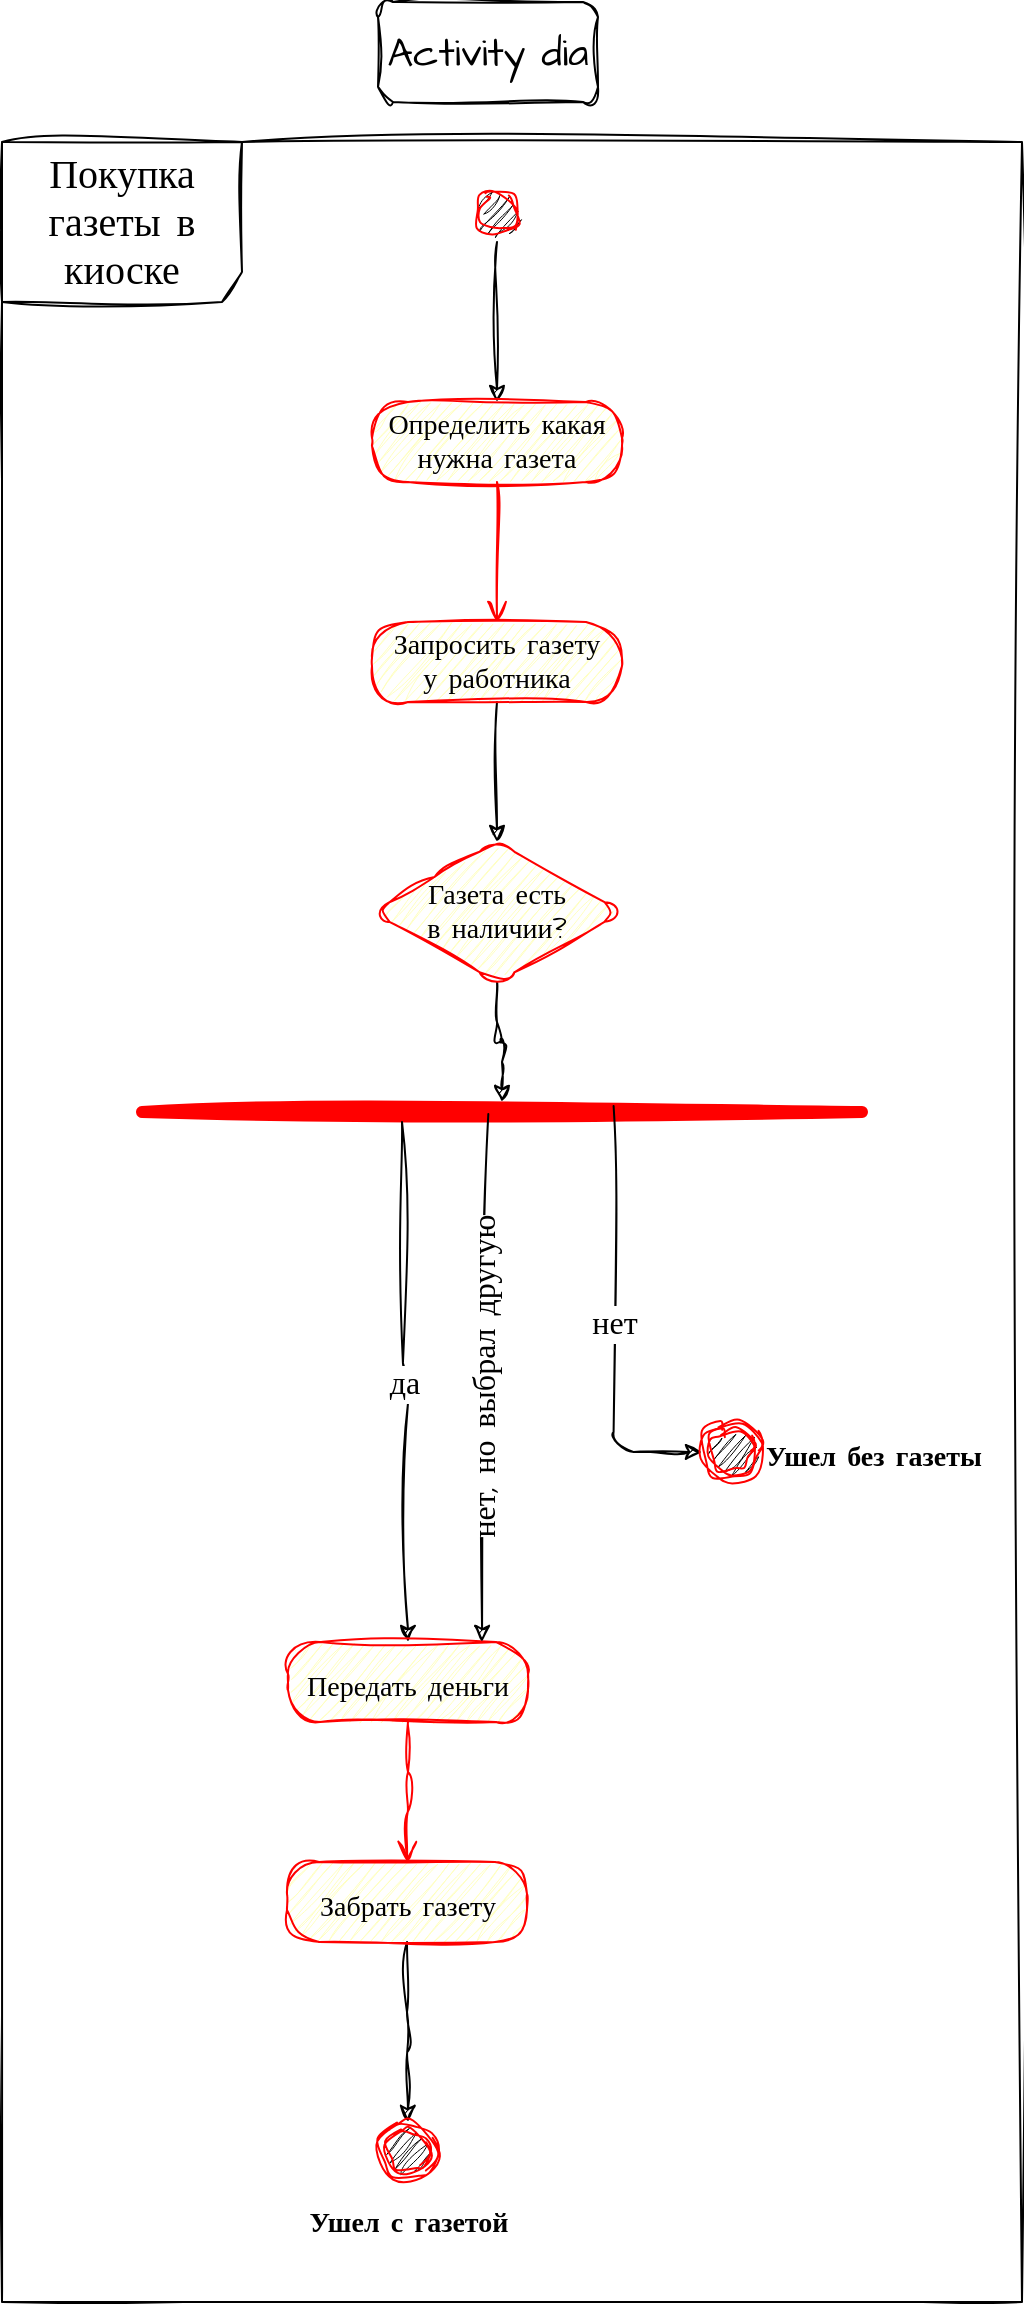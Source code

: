 <mxfile version="21.6.9" type="device">
  <diagram name="Page-1" id="e7e014a7-5840-1c2e-5031-d8a46d1fe8dd">
    <mxGraphModel dx="1434" dy="758" grid="1" gridSize="10" guides="1" tooltips="1" connect="1" arrows="1" fold="1" page="1" pageScale="1" pageWidth="1169" pageHeight="826" background="none" math="0" shadow="0">
      <root>
        <mxCell id="0" />
        <mxCell id="1" parent="0" />
        <mxCell id="AZ-Iu0RGPhUAXG2XTJTu-42" value="Покупка газеты в киоске" style="shape=umlFrame;whiteSpace=wrap;html=1;pointerEvents=0;hachureGap=4;fontFamily=Architects Daughter;fontSource=https%3A%2F%2Ffonts.googleapis.com%2Fcss%3Ffamily%3DArchitects%2BDaughter;fontSize=20;width=120;height=80;rounded=1;sketch=1;curveFitting=1;jiggle=2;" vertex="1" parent="1">
          <mxGeometry x="80" y="80" width="510" height="1080" as="geometry" />
        </mxCell>
        <mxCell id="AZ-Iu0RGPhUAXG2XTJTu-49" value="" style="edgeStyle=orthogonalEdgeStyle;rounded=1;hachureGap=4;orthogonalLoop=1;jettySize=auto;html=1;fontFamily=Architects Daughter;fontSource=https%3A%2F%2Ffonts.googleapis.com%2Fcss%3Ffamily%3DArchitects%2BDaughter;fontSize=16;sketch=1;curveFitting=1;jiggle=2;" edge="1" parent="1" source="AZ-Iu0RGPhUAXG2XTJTu-43" target="AZ-Iu0RGPhUAXG2XTJTu-45">
          <mxGeometry relative="1" as="geometry" />
        </mxCell>
        <mxCell id="AZ-Iu0RGPhUAXG2XTJTu-43" value="" style="ellipse;html=1;shape=startState;fillColor=#000000;strokeColor=#ff0000;hachureGap=4;fontFamily=Architects Daughter;fontSource=https%3A%2F%2Ffonts.googleapis.com%2Fcss%3Ffamily%3DArchitects%2BDaughter;fontSize=20;rounded=1;sketch=1;curveFitting=1;jiggle=2;" vertex="1" parent="1">
          <mxGeometry x="312.5" y="100" width="30" height="30" as="geometry" />
        </mxCell>
        <mxCell id="AZ-Iu0RGPhUAXG2XTJTu-45" value="Определить какая нужна газета" style="rounded=1;whiteSpace=wrap;html=1;arcSize=45;fontColor=#000000;fillColor=#ffffc0;strokeColor=#ff0000;hachureGap=4;fontFamily=Architects Daughter;fontSource=https%3A%2F%2Ffonts.googleapis.com%2Fcss%3Ffamily%3DArchitects%2BDaughter;fontSize=14;sketch=1;curveFitting=1;jiggle=2;" vertex="1" parent="1">
          <mxGeometry x="265" y="210" width="125" height="40" as="geometry" />
        </mxCell>
        <mxCell id="AZ-Iu0RGPhUAXG2XTJTu-46" value="" style="edgeStyle=orthogonalEdgeStyle;html=1;verticalAlign=bottom;endArrow=open;endSize=8;strokeColor=#ff0000;rounded=1;hachureGap=4;fontFamily=Architects Daughter;fontSource=https%3A%2F%2Ffonts.googleapis.com%2Fcss%3Ffamily%3DArchitects%2BDaughter;fontSize=16;entryX=0.5;entryY=0;entryDx=0;entryDy=0;sketch=1;curveFitting=1;jiggle=2;" edge="1" source="AZ-Iu0RGPhUAXG2XTJTu-45" parent="1" target="AZ-Iu0RGPhUAXG2XTJTu-48">
          <mxGeometry relative="1" as="geometry">
            <mxPoint x="325" y="310" as="targetPoint" />
          </mxGeometry>
        </mxCell>
        <mxCell id="AZ-Iu0RGPhUAXG2XTJTu-58" value="" style="edgeStyle=orthogonalEdgeStyle;rounded=1;hachureGap=4;orthogonalLoop=1;jettySize=auto;html=1;fontFamily=Architects Daughter;fontSource=https%3A%2F%2Ffonts.googleapis.com%2Fcss%3Ffamily%3DArchitects%2BDaughter;fontSize=16;sketch=1;curveFitting=1;jiggle=2;" edge="1" parent="1" source="AZ-Iu0RGPhUAXG2XTJTu-48" target="AZ-Iu0RGPhUAXG2XTJTu-55">
          <mxGeometry relative="1" as="geometry" />
        </mxCell>
        <mxCell id="AZ-Iu0RGPhUAXG2XTJTu-48" value="Запросить газету&lt;br&gt;у работника" style="rounded=1;whiteSpace=wrap;html=1;arcSize=45;fontColor=#000000;fillColor=#ffffc0;strokeColor=#ff0000;hachureGap=4;fontFamily=Architects Daughter;fontSource=https%3A%2F%2Ffonts.googleapis.com%2Fcss%3Ffamily%3DArchitects%2BDaughter;fontSize=14;sketch=1;curveFitting=1;jiggle=2;" vertex="1" parent="1">
          <mxGeometry x="265" y="320" width="125" height="40" as="geometry" />
        </mxCell>
        <mxCell id="AZ-Iu0RGPhUAXG2XTJTu-61" value="" style="edgeStyle=orthogonalEdgeStyle;rounded=1;hachureGap=4;orthogonalLoop=1;jettySize=auto;html=1;fontFamily=Architects Daughter;fontSource=https%3A%2F%2Ffonts.googleapis.com%2Fcss%3Ffamily%3DArchitects%2BDaughter;fontSize=16;sketch=1;curveFitting=1;jiggle=2;" edge="1" parent="1" source="AZ-Iu0RGPhUAXG2XTJTu-55" target="AZ-Iu0RGPhUAXG2XTJTu-59">
          <mxGeometry relative="1" as="geometry" />
        </mxCell>
        <mxCell id="AZ-Iu0RGPhUAXG2XTJTu-55" value="Газета есть&lt;br style=&quot;font-size: 14px;&quot;&gt;в наличии?" style="rhombus;whiteSpace=wrap;html=1;fontColor=#000000;fillColor=#ffffc0;strokeColor=#ff0000;hachureGap=4;fontFamily=Architects Daughter;fontSource=https%3A%2F%2Ffonts.googleapis.com%2Fcss%3Ffamily%3DArchitects%2BDaughter;fontSize=14;rounded=1;sketch=1;curveFitting=1;jiggle=2;" vertex="1" parent="1">
          <mxGeometry x="265" y="430" width="125" height="70" as="geometry" />
        </mxCell>
        <mxCell id="AZ-Iu0RGPhUAXG2XTJTu-59" value="" style="shape=line;html=1;strokeWidth=6;strokeColor=#ff0000;hachureGap=4;fontFamily=Architects Daughter;fontSource=https%3A%2F%2Ffonts.googleapis.com%2Fcss%3Ffamily%3DArchitects%2BDaughter;fontSize=20;rounded=1;sketch=1;curveFitting=1;jiggle=2;" vertex="1" parent="1">
          <mxGeometry x="150" y="560" width="360" height="10" as="geometry" />
        </mxCell>
        <mxCell id="AZ-Iu0RGPhUAXG2XTJTu-64" value="нет" style="rounded=1;hachureGap=4;orthogonalLoop=1;jettySize=auto;html=1;fontFamily=Architects Daughter;fontSource=https%3A%2F%2Ffonts.googleapis.com%2Fcss%3Ffamily%3DArchitects%2BDaughter;fontSize=16;exitX=0.655;exitY=0.2;exitDx=0;exitDy=0;exitPerimeter=0;sketch=1;curveFitting=1;jiggle=2;entryX=0;entryY=0.5;entryDx=0;entryDy=0;edgeStyle=orthogonalEdgeStyle;" edge="1" parent="1" source="AZ-Iu0RGPhUAXG2XTJTu-59" target="AZ-Iu0RGPhUAXG2XTJTu-66">
          <mxGeometry relative="1" as="geometry">
            <mxPoint x="360" y="640" as="targetPoint" />
            <mxPoint x="360" y="570" as="sourcePoint" />
          </mxGeometry>
        </mxCell>
        <mxCell id="AZ-Iu0RGPhUAXG2XTJTu-65" value="да" style="edgeStyle=orthogonalEdgeStyle;rounded=1;hachureGap=4;orthogonalLoop=1;jettySize=auto;html=1;fontFamily=Architects Daughter;fontSource=https%3A%2F%2Ffonts.googleapis.com%2Fcss%3Ffamily%3DArchitects%2BDaughter;fontSize=16;exitX=0.655;exitY=0.2;exitDx=0;exitDy=0;exitPerimeter=0;entryX=0.5;entryY=0;entryDx=0;entryDy=0;sketch=1;curveFitting=1;jiggle=2;" edge="1" parent="1" target="AZ-Iu0RGPhUAXG2XTJTu-68">
          <mxGeometry relative="1" as="geometry">
            <mxPoint x="281" y="640" as="targetPoint" />
            <mxPoint x="280" y="570" as="sourcePoint" />
            <Array as="points" />
          </mxGeometry>
        </mxCell>
        <mxCell id="AZ-Iu0RGPhUAXG2XTJTu-66" value="&lt;font style=&quot;font-size: 14px;&quot;&gt;&lt;b&gt;Ушел без газеты&lt;/b&gt;&lt;/font&gt;" style="ellipse;html=1;shape=endState;fillColor=#000000;strokeColor=#ff0000;hachureGap=4;fontFamily=Architects Daughter;fontSource=https%3A%2F%2Ffonts.googleapis.com%2Fcss%3Ffamily%3DArchitects%2BDaughter;fontSize=20;align=left;labelPosition=right;verticalLabelPosition=middle;verticalAlign=middle;rounded=1;sketch=1;curveFitting=1;jiggle=2;" vertex="1" parent="1">
          <mxGeometry x="430" y="720" width="30" height="30" as="geometry" />
        </mxCell>
        <mxCell id="AZ-Iu0RGPhUAXG2XTJTu-68" value="&lt;font style=&quot;font-size: 14px;&quot;&gt;Передать деньги&lt;/font&gt;" style="rounded=1;whiteSpace=wrap;html=1;arcSize=40;fontColor=#000000;fillColor=#ffffc0;strokeColor=#ff0000;hachureGap=4;fontFamily=Architects Daughter;fontSource=https%3A%2F%2Ffonts.googleapis.com%2Fcss%3Ffamily%3DArchitects%2BDaughter;fontSize=20;sketch=1;curveFitting=1;jiggle=2;" vertex="1" parent="1">
          <mxGeometry x="223" y="830" width="120" height="40" as="geometry" />
        </mxCell>
        <mxCell id="AZ-Iu0RGPhUAXG2XTJTu-69" value="" style="edgeStyle=orthogonalEdgeStyle;html=1;verticalAlign=bottom;endArrow=open;endSize=8;strokeColor=#ff0000;rounded=1;hachureGap=4;fontFamily=Architects Daughter;fontSource=https%3A%2F%2Ffonts.googleapis.com%2Fcss%3Ffamily%3DArchitects%2BDaughter;fontSize=16;entryX=0.5;entryY=0;entryDx=0;entryDy=0;sketch=1;curveFitting=1;jiggle=2;" edge="1" source="AZ-Iu0RGPhUAXG2XTJTu-68" parent="1" target="AZ-Iu0RGPhUAXG2XTJTu-70">
          <mxGeometry relative="1" as="geometry">
            <mxPoint x="283" y="930" as="targetPoint" />
          </mxGeometry>
        </mxCell>
        <mxCell id="AZ-Iu0RGPhUAXG2XTJTu-73" value="" style="edgeStyle=orthogonalEdgeStyle;rounded=1;hachureGap=4;orthogonalLoop=1;jettySize=auto;html=1;fontFamily=Architects Daughter;fontSource=https%3A%2F%2Ffonts.googleapis.com%2Fcss%3Ffamily%3DArchitects%2BDaughter;fontSize=16;sketch=1;curveFitting=1;jiggle=2;" edge="1" parent="1" source="AZ-Iu0RGPhUAXG2XTJTu-70" target="AZ-Iu0RGPhUAXG2XTJTu-72">
          <mxGeometry relative="1" as="geometry" />
        </mxCell>
        <mxCell id="AZ-Iu0RGPhUAXG2XTJTu-70" value="&lt;font style=&quot;font-size: 14px;&quot;&gt;Забрать газету&lt;/font&gt;" style="rounded=1;whiteSpace=wrap;html=1;arcSize=40;fontColor=#000000;fillColor=#ffffc0;strokeColor=#ff0000;hachureGap=4;fontFamily=Architects Daughter;fontSource=https%3A%2F%2Ffonts.googleapis.com%2Fcss%3Ffamily%3DArchitects%2BDaughter;fontSize=20;sketch=1;curveFitting=1;jiggle=2;" vertex="1" parent="1">
          <mxGeometry x="222.5" y="940" width="120" height="40" as="geometry" />
        </mxCell>
        <mxCell id="AZ-Iu0RGPhUAXG2XTJTu-72" value="&lt;font style=&quot;font-size: 14px;&quot;&gt;&lt;b&gt;Ушел с газетой&lt;/b&gt;&lt;/font&gt;" style="ellipse;html=1;shape=endState;fillColor=#000000;strokeColor=#ff0000;hachureGap=4;fontFamily=Architects Daughter;fontSource=https%3A%2F%2Ffonts.googleapis.com%2Fcss%3Ffamily%3DArchitects%2BDaughter;fontSize=20;labelPosition=center;verticalLabelPosition=bottom;align=center;verticalAlign=top;rounded=1;sketch=1;curveFitting=1;jiggle=2;" vertex="1" parent="1">
          <mxGeometry x="268" y="1070" width="30" height="30" as="geometry" />
        </mxCell>
        <mxCell id="AZ-Iu0RGPhUAXG2XTJTu-76" value="нет, но выбрал другую" style="rounded=1;hachureGap=4;orthogonalLoop=1;jettySize=auto;html=1;fontFamily=Architects Daughter;fontSource=https%3A%2F%2Ffonts.googleapis.com%2Fcss%3Ffamily%3DArchitects%2BDaughter;fontSize=16;exitX=0.481;exitY=0.6;exitDx=0;exitDy=0;exitPerimeter=0;entryX=0.808;entryY=0;entryDx=0;entryDy=0;entryPerimeter=0;horizontal=0;sketch=1;curveFitting=1;jiggle=2;" edge="1" parent="1" source="AZ-Iu0RGPhUAXG2XTJTu-59" target="AZ-Iu0RGPhUAXG2XTJTu-68">
          <mxGeometry relative="1" as="geometry">
            <mxPoint x="324.5" y="730" as="targetPoint" />
            <mxPoint x="321.5" y="600" as="sourcePoint" />
          </mxGeometry>
        </mxCell>
        <mxCell id="AZ-Iu0RGPhUAXG2XTJTu-81" value="Activity dia" style="html=1;whiteSpace=wrap;rounded=1;sketch=1;hachureGap=4;jiggle=2;curveFitting=1;fontFamily=Architects Daughter;fontSource=https%3A%2F%2Ffonts.googleapis.com%2Fcss%3Ffamily%3DArchitects%2BDaughter;fontSize=20;" vertex="1" parent="1">
          <mxGeometry x="268" y="10" width="110" height="50" as="geometry" />
        </mxCell>
      </root>
    </mxGraphModel>
  </diagram>
</mxfile>
